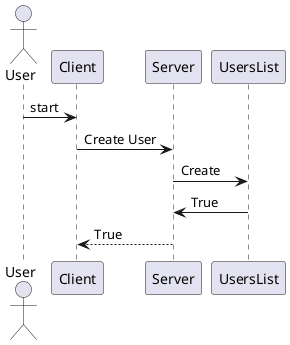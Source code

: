 @startuml Rubrica Sequence
actor User

User -> Client : start
Client -> Server : Create User
Server -> UsersList : Create
UsersList -> Server : True
Server --> Client : True
database UsersList as UsersList #Yellow
@enduml